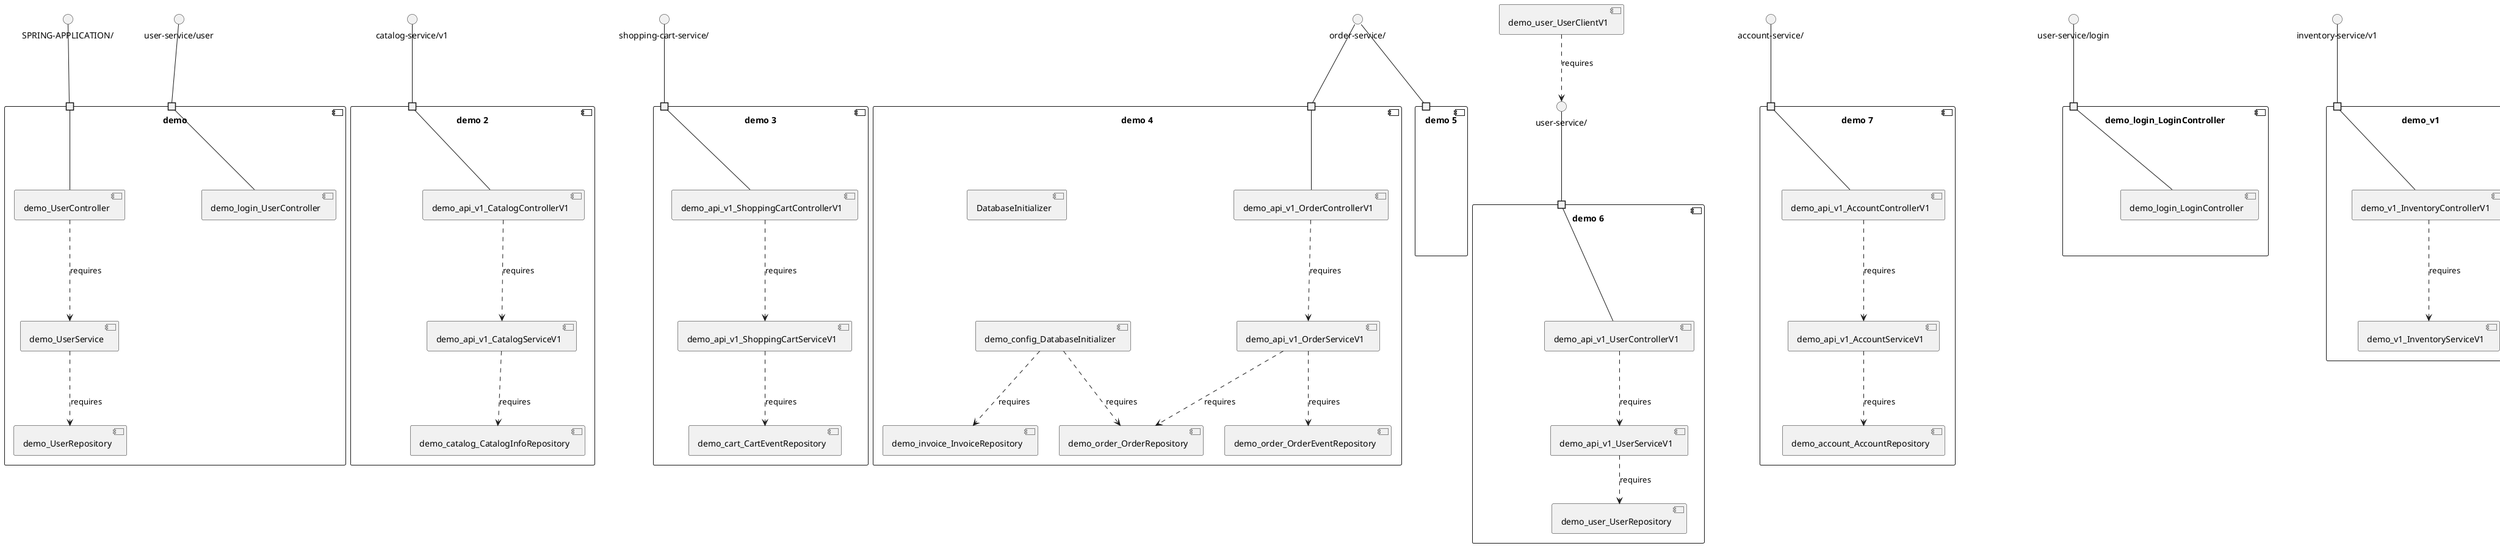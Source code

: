 @startuml
skinparam fixCircleLabelOverlapping true
skinparam componentStyle uml2
component "demo\n\n\n\n\n\n" {
[demo_login_UserController]
[demo_UserController]
[demo_UserService]
[demo_UserRepository]
portin " " as demo_requires_SPRING_APPLICATION_
portin " " as demo_requires_user_service_user
[demo_UserController]..>[demo_UserService] : requires
[demo_UserService]..>[demo_UserRepository] : requires
"demo_requires_SPRING_APPLICATION_"--[demo_UserController]
"demo_requires_user_service_user"--[demo_login_UserController]
}
interface "SPRING-APPLICATION/" as interface.SPRING_APPLICATION_
interface.SPRING_APPLICATION_--"demo_requires_SPRING_APPLICATION_"
interface "user-service/user" as interface.user_service_user
interface.user_service_user--"demo_requires_user_service_user"
component "demo 2\n\n\n\n\n\n" {
[demo_catalog_CatalogInfoRepository]
[demo_api_v1_CatalogControllerV1]
[demo_api_v1_CatalogServiceV1]
portin " " as demo_2_requires_catalog_service_v1
[demo_api_v1_CatalogControllerV1]..>[demo_api_v1_CatalogServiceV1] : requires
[demo_api_v1_CatalogServiceV1]..>[demo_catalog_CatalogInfoRepository] : requires
"demo_2_requires_catalog_service_v1"--[demo_api_v1_CatalogControllerV1]
}
interface "catalog-service/v1" as interface.catalog_service_v1
interface.catalog_service_v1--"demo_2_requires_catalog_service_v1"
component "demo 3\n\n\n\n\n\n" {
[demo_api_v1_ShoppingCartControllerV1]
[demo_api_v1_ShoppingCartServiceV1]
[demo_cart_CartEventRepository]
portin " " as demo_3_requires_shopping_cart_service_
[demo_api_v1_ShoppingCartServiceV1]..>[demo_cart_CartEventRepository] : requires
[demo_api_v1_ShoppingCartControllerV1]..>[demo_api_v1_ShoppingCartServiceV1] : requires
"demo_3_requires_shopping_cart_service_"--[demo_api_v1_ShoppingCartControllerV1]
}
interface "shopping-cart-service/" as interface.shopping_cart_service_
interface.shopping_cart_service_--"demo_3_requires_shopping_cart_service_"
component "demo 4\n\n\n\n\n\n" {
[demo_api_v1_OrderServiceV1]
[demo_order_OrderEventRepository]
[demo_api_v1_OrderControllerV1]
[demo_config_DatabaseInitializer]
[DatabaseInitializer]
[demo_order_OrderRepository]
[demo_invoice_InvoiceRepository]
portin " " as demo_4_requires_order_service_
[demo_config_DatabaseInitializer]..>[demo_invoice_InvoiceRepository] : requires
[demo_api_v1_OrderServiceV1]..>[demo_order_OrderEventRepository] : requires
[demo_api_v1_OrderControllerV1]..>[demo_api_v1_OrderServiceV1] : requires
[demo_config_DatabaseInitializer]..>[demo_order_OrderRepository] : requires
[demo_api_v1_OrderServiceV1]..>[demo_order_OrderRepository] : requires
"demo_4_requires_order_service_"--[demo_api_v1_OrderControllerV1]
}
interface "order-service/" as interface.order_service_
interface.order_service_--"demo_4_requires_order_service_"
component "demo 5\n\n\n\n\n\n" {
portin " " as demo_5_requires_order_service_
}
interface "order-service/" as interface.order_service_
interface.order_service_--"demo_5_requires_order_service_"
component "demo 6\n\n\n\n\n\n" {
[demo_api_v1_UserControllerV1]
[demo_api_v1_UserServiceV1]
[demo_user_UserRepository]
portin " " as demo_6_requires_user_service_
[demo_api_v1_UserServiceV1]..>[demo_user_UserRepository] : requires
[demo_api_v1_UserControllerV1]..>[demo_api_v1_UserServiceV1] : requires
"demo_6_requires_user_service_"--[demo_api_v1_UserControllerV1]
}
interface "user-service/" as interface.user_service_
interface.user_service_--"demo_6_requires_user_service_"
component "demo 7\n\n\n\n\n\n" {
[demo_api_v1_AccountServiceV1]
[demo_account_AccountRepository]
[demo_api_v1_AccountControllerV1]
portin " " as demo_7_requires_account_service_
[demo_api_v1_AccountServiceV1]..>[demo_account_AccountRepository] : requires
[demo_api_v1_AccountControllerV1]..>[demo_api_v1_AccountServiceV1] : requires
"demo_7_requires_account_service_"--[demo_api_v1_AccountControllerV1]
}
interface "account-service/" as interface.account_service_
interface.account_service_--"demo_7_requires_account_service_"
component "demo_login_LoginController\n\n\n\n\n\n" {
[demo_login_LoginController]
portin " " as demo_login_LoginController_requires_user_service_login
"demo_login_LoginController_requires_user_service_login"--[demo_login_LoginController]
}
interface "user-service/login" as interface.user_service_login
interface.user_service_login--"demo_login_LoginController_requires_user_service_login"
component "demo_v1\n\n\n\n\n\n" {
[demo_v1_InventoryServiceV1]
[demo_v1_InventoryControllerV1]
portin " " as demo_v1_requires_inventory_service_v1
[demo_v1_InventoryControllerV1]..>[demo_v1_InventoryServiceV1] : requires
"demo_v1_requires_inventory_service_v1"--[demo_v1_InventoryControllerV1]
}
interface "inventory-service/v1" as interface.inventory_service_v1
interface.inventory_service_v1--"demo_v1_requires_inventory_service_v1"
interface "demo_api_v1_OAuth2RestTemplate" as interface.demo_api_v1_OAuth2RestTemplate
interface.demo_api_v1_OAuth2RestTemplate--[demo_api_v1_OAuth2RestTemplate_Provider]
interface "demo_api_v1_RestTemplate" as interface.demo_api_v1_RestTemplate
interface.demo_api_v1_RestTemplate--[demo_api_v1_RestTemplate_Provider]
interface "demo_inventory_InventoryRepository" as interface.demo_inventory_InventoryRepository
interface.demo_inventory_InventoryRepository--[demo_inventory_InventoryRepository_Provider]
interface "demo_login_AuthenticationManager" as interface.demo_login_AuthenticationManager
interface.demo_login_AuthenticationManager--[demo_login_AuthenticationManager_Provider]
interface "demo_login_ClientDetailsService" as interface.demo_login_ClientDetailsService
interface.demo_login_ClientDetailsService--[demo_login_ClientDetailsService_Provider]
interface "demo_login_HttpSessionSecurityContextRepository" as interface.demo_login_HttpSessionSecurityContextRepository
interface.demo_login_HttpSessionSecurityContextRepository--[demo_login_HttpSessionSecurityContextRepository_Provider]
interface "demo_product_ProductRepository" as interface.demo_product_ProductRepository
interface.demo_product_ProductRepository--[demo_product_ProductRepository_Provider]
interface "user-service/" as interface.user_service_
[demo_user_UserClientV1]..>interface.user_service_ : requires
interface "demo_v1_Session" as interface.demo_v1_Session
interface.demo_v1_Session--[demo_v1_Session_Provider]

@enduml
